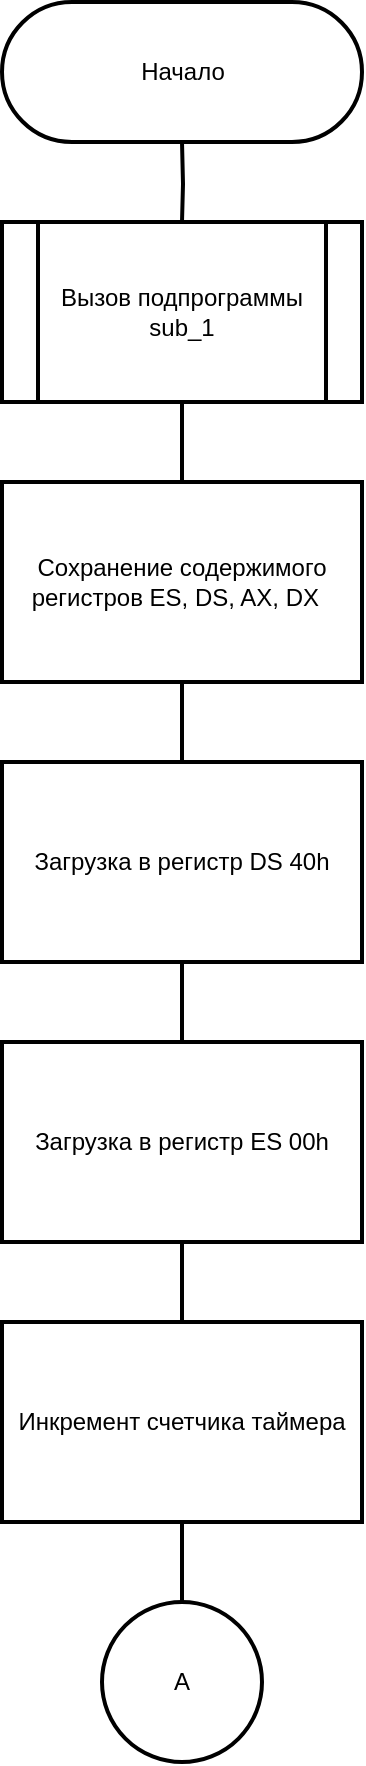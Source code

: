 <mxfile>
    <diagram id="WO1xi9RxA02bQkje-B9X" name="Page-1">
        <mxGraphModel dx="918" dy="555" grid="1" gridSize="10" guides="1" tooltips="1" connect="1" arrows="1" fold="1" page="1" pageScale="1" pageWidth="827" pageHeight="1169" math="0" shadow="0">
            <root>
                <mxCell id="0"/>
                <mxCell id="1" parent="0"/>
                <mxCell id="32" style="edgeStyle=orthogonalEdgeStyle;rounded=0;orthogonalLoop=1;jettySize=auto;html=1;exitX=0.5;exitY=1;exitDx=0;exitDy=0;exitPerimeter=0;entryX=0.5;entryY=0;entryDx=0;entryDy=0;endArrow=none;endFill=0;strokeWidth=2;" parent="1" target="31" edge="1">
                    <mxGeometry relative="1" as="geometry">
                        <mxPoint x="414" y="210" as="sourcePoint"/>
                    </mxGeometry>
                </mxCell>
                <mxCell id="22" style="edgeStyle=orthogonalEdgeStyle;rounded=0;orthogonalLoop=1;jettySize=auto;html=1;exitX=0.5;exitY=1;exitDx=0;exitDy=0;entryX=0.5;entryY=0;entryDx=0;entryDy=0;endArrow=none;endFill=0;strokeWidth=2;" parent="1" source="6" target="7" edge="1">
                    <mxGeometry relative="1" as="geometry"/>
                </mxCell>
                <mxCell id="6" value="Сохранение содержимого регистров ES, DS, AX, DX&amp;nbsp;&amp;nbsp;" style="rounded=0;whiteSpace=wrap;html=1;absoluteArcSize=1;arcSize=14;strokeWidth=2;" parent="1" vertex="1">
                    <mxGeometry x="324" y="380" width="180" height="100" as="geometry"/>
                </mxCell>
                <mxCell id="30" style="edgeStyle=orthogonalEdgeStyle;rounded=0;orthogonalLoop=1;jettySize=auto;html=1;exitX=0.5;exitY=1;exitDx=0;exitDy=0;entryX=0.5;entryY=0;entryDx=0;entryDy=0;endArrow=none;endFill=0;strokeWidth=2;" parent="1" source="7" target="29" edge="1">
                    <mxGeometry relative="1" as="geometry"/>
                </mxCell>
                <mxCell id="7" value="Загрузка в регистр DS 40h" style="rounded=0;whiteSpace=wrap;html=1;absoluteArcSize=1;arcSize=14;strokeWidth=2;" parent="1" vertex="1">
                    <mxGeometry x="324" y="520" width="180" height="100" as="geometry"/>
                </mxCell>
                <mxCell id="35" style="edgeStyle=orthogonalEdgeStyle;rounded=0;orthogonalLoop=1;jettySize=auto;html=1;exitX=0.5;exitY=1;exitDx=0;exitDy=0;entryX=0.5;entryY=0;entryDx=0;entryDy=0;endArrow=none;endFill=0;strokeWidth=2;" parent="1" source="29" target="34" edge="1">
                    <mxGeometry relative="1" as="geometry"/>
                </mxCell>
                <mxCell id="29" value="Загрузка в регистр ES 00h" style="rounded=0;whiteSpace=wrap;html=1;absoluteArcSize=1;arcSize=14;strokeWidth=2;" parent="1" vertex="1">
                    <mxGeometry x="324" y="660" width="180" height="100" as="geometry"/>
                </mxCell>
                <mxCell id="33" style="edgeStyle=orthogonalEdgeStyle;rounded=0;orthogonalLoop=1;jettySize=auto;html=1;exitX=0.5;exitY=1;exitDx=0;exitDy=0;entryX=0.5;entryY=0;entryDx=0;entryDy=0;endArrow=none;endFill=0;strokeWidth=2;" parent="1" source="31" target="6" edge="1">
                    <mxGeometry relative="1" as="geometry"/>
                </mxCell>
                <mxCell id="31" value="Вызов подпрограммы&lt;br&gt;sub_1" style="shape=process;whiteSpace=wrap;html=1;backgroundOutline=1;strokeWidth=2;" parent="1" vertex="1">
                    <mxGeometry x="324" y="250" width="180" height="90" as="geometry"/>
                </mxCell>
                <mxCell id="34" value="Инкремент счетчика таймера" style="rounded=0;whiteSpace=wrap;html=1;absoluteArcSize=1;arcSize=14;strokeWidth=2;" parent="1" vertex="1">
                    <mxGeometry x="324" y="800" width="180" height="100" as="geometry"/>
                </mxCell>
                <mxCell id="gECzXF20SHn1f45H661G-63" style="edgeStyle=orthogonalEdgeStyle;rounded=0;orthogonalLoop=1;jettySize=auto;html=1;exitX=0.5;exitY=0;exitDx=0;exitDy=0;entryX=0.5;entryY=1;entryDx=0;entryDy=0;endArrow=none;endFill=0;strokeWidth=2;" parent="1" source="gECzXF20SHn1f45H661G-62" target="34" edge="1">
                    <mxGeometry relative="1" as="geometry"/>
                </mxCell>
                <mxCell id="gECzXF20SHn1f45H661G-62" value="А" style="ellipse;whiteSpace=wrap;html=1;aspect=fixed;strokeWidth=2;" parent="1" vertex="1">
                    <mxGeometry x="374" y="940" width="80" height="80" as="geometry"/>
                </mxCell>
                <mxCell id="-8pk6v-Q6FWZa-W0iDhe-35" value="Начало" style="html=1;dashed=0;whitespace=wrap;shape=mxgraph.dfd.start;strokeWidth=2;" vertex="1" parent="1">
                    <mxGeometry x="324" y="140" width="180" height="70" as="geometry"/>
                </mxCell>
            </root>
        </mxGraphModel>
    </diagram>
    <diagram id="L8aYBrLrvhvPPI6TiE4g" name="Page-2">
        <mxGraphModel dx="918" dy="555" grid="1" gridSize="10" guides="1" tooltips="1" connect="1" arrows="1" fold="1" page="1" pageScale="1" pageWidth="827" pageHeight="1169" math="0" shadow="0">
            <root>
                <mxCell id="BeaWVqJ8VYgRyu8hzUlN-0"/>
                <mxCell id="BeaWVqJ8VYgRyu8hzUlN-1" parent="BeaWVqJ8VYgRyu8hzUlN-0"/>
                <mxCell id="m1YFFaR4RJPYgdqCZfQ6-0" style="edgeStyle=orthogonalEdgeStyle;rounded=0;orthogonalLoop=1;jettySize=auto;html=1;exitX=1;exitY=0.5;exitDx=0;exitDy=0;exitPerimeter=0;entryX=0.5;entryY=0;entryDx=0;entryDy=0;strokeWidth=2;" parent="BeaWVqJ8VYgRyu8hzUlN-1" source="m1YFFaR4RJPYgdqCZfQ6-1" target="m1YFFaR4RJPYgdqCZfQ6-3" edge="1">
                    <mxGeometry relative="1" as="geometry"/>
                </mxCell>
                <mxCell id="zN1jR86TJi7aMjGvQ7ji-1" style="edgeStyle=orthogonalEdgeStyle;rounded=0;orthogonalLoop=1;jettySize=auto;html=1;exitX=0.5;exitY=0;exitDx=0;exitDy=0;exitPerimeter=0;entryX=0.5;entryY=1;entryDx=0;entryDy=0;endArrow=none;endFill=0;strokeWidth=2;" parent="BeaWVqJ8VYgRyu8hzUlN-1" source="m1YFFaR4RJPYgdqCZfQ6-1" target="zN1jR86TJi7aMjGvQ7ji-0" edge="1">
                    <mxGeometry relative="1" as="geometry"/>
                </mxCell>
                <mxCell id="m1YFFaR4RJPYgdqCZfQ6-1" value="Счетчик таймера == 0" style="strokeWidth=2;html=1;shape=mxgraph.flowchart.decision;whiteSpace=wrap;" parent="BeaWVqJ8VYgRyu8hzUlN-1" vertex="1">
                    <mxGeometry x="170" y="160" width="180" height="100" as="geometry"/>
                </mxCell>
                <mxCell id="m1YFFaR4RJPYgdqCZfQ6-2" style="edgeStyle=orthogonalEdgeStyle;rounded=0;orthogonalLoop=1;jettySize=auto;html=1;entryX=0.5;entryY=1;entryDx=0;entryDy=0;endArrow=none;endFill=0;exitX=0;exitY=0.5;exitDx=0;exitDy=0;exitPerimeter=0;strokeWidth=2;" parent="BeaWVqJ8VYgRyu8hzUlN-1" source="m1YFFaR4RJPYgdqCZfQ6-1" target="m1YFFaR4RJPYgdqCZfQ6-3" edge="1">
                    <mxGeometry relative="1" as="geometry">
                        <Array as="points">
                            <mxPoint x="100" y="210"/>
                            <mxPoint x="100" y="450"/>
                            <mxPoint x="420" y="450"/>
                        </Array>
                        <mxPoint x="100" y="210" as="sourcePoint"/>
                    </mxGeometry>
                </mxCell>
                <mxCell id="m1YFFaR4RJPYgdqCZfQ6-3" value="Инкремент старшей частии счетчика таймера&amp;nbsp;" style="rounded=0;whiteSpace=wrap;html=1;absoluteArcSize=1;arcSize=14;strokeWidth=2;" parent="BeaWVqJ8VYgRyu8hzUlN-1" vertex="1">
                    <mxGeometry x="330" y="280" width="180" height="100" as="geometry"/>
                </mxCell>
                <mxCell id="m1YFFaR4RJPYgdqCZfQ6-4" value="да" style="text;html=1;align=center;verticalAlign=middle;resizable=0;points=[];autosize=1;strokeColor=none;strokeWidth=2;" parent="BeaWVqJ8VYgRyu8hzUlN-1" vertex="1">
                    <mxGeometry x="390" y="190" width="30" height="20" as="geometry"/>
                </mxCell>
                <mxCell id="m1YFFaR4RJPYgdqCZfQ6-5" style="edgeStyle=orthogonalEdgeStyle;rounded=0;orthogonalLoop=1;jettySize=auto;html=1;exitX=1;exitY=0.5;exitDx=0;exitDy=0;exitPerimeter=0;entryX=0.5;entryY=0;entryDx=0;entryDy=0;entryPerimeter=0;endArrow=classic;endFill=1;strokeWidth=2;" parent="BeaWVqJ8VYgRyu8hzUlN-1" source="m1YFFaR4RJPYgdqCZfQ6-8" target="m1YFFaR4RJPYgdqCZfQ6-11" edge="1">
                    <mxGeometry relative="1" as="geometry"/>
                </mxCell>
                <mxCell id="m1YFFaR4RJPYgdqCZfQ6-6" style="edgeStyle=orthogonalEdgeStyle;rounded=0;orthogonalLoop=1;jettySize=auto;html=1;exitX=0.5;exitY=0;exitDx=0;exitDy=0;exitPerimeter=0;endArrow=classic;endFill=1;entryX=0.5;entryY=0;entryDx=0;entryDy=0;entryPerimeter=0;strokeWidth=2;" parent="BeaWVqJ8VYgRyu8hzUlN-1" target="m1YFFaR4RJPYgdqCZfQ6-8" edge="1">
                    <mxGeometry relative="1" as="geometry">
                        <mxPoint x="260" y="450" as="sourcePoint"/>
                    </mxGeometry>
                </mxCell>
                <mxCell id="m1YFFaR4RJPYgdqCZfQ6-7" style="edgeStyle=orthogonalEdgeStyle;rounded=0;orthogonalLoop=1;jettySize=auto;html=1;exitX=0;exitY=0.5;exitDx=0;exitDy=0;exitPerimeter=0;endArrow=none;endFill=0;strokeWidth=2;" parent="BeaWVqJ8VYgRyu8hzUlN-1" source="m1YFFaR4RJPYgdqCZfQ6-8" edge="1">
                    <mxGeometry relative="1" as="geometry">
                        <mxPoint x="420" y="960" as="targetPoint"/>
                        <Array as="points">
                            <mxPoint x="100" y="540"/>
                            <mxPoint x="100" y="1000"/>
                            <mxPoint x="420" y="1000"/>
                        </Array>
                    </mxGeometry>
                </mxCell>
                <mxCell id="m1YFFaR4RJPYgdqCZfQ6-8" value="Старшая часть счетчика таймера == 24" style="strokeWidth=2;html=1;shape=mxgraph.flowchart.decision;whiteSpace=wrap;" parent="BeaWVqJ8VYgRyu8hzUlN-1" vertex="1">
                    <mxGeometry x="170" y="490" width="180" height="100" as="geometry"/>
                </mxCell>
                <mxCell id="m1YFFaR4RJPYgdqCZfQ6-9" style="edgeStyle=orthogonalEdgeStyle;rounded=0;orthogonalLoop=1;jettySize=auto;html=1;exitX=1;exitY=0.5;exitDx=0;exitDy=0;exitPerimeter=0;entryX=0.5;entryY=0;entryDx=0;entryDy=0;strokeWidth=2;" parent="BeaWVqJ8VYgRyu8hzUlN-1" source="m1YFFaR4RJPYgdqCZfQ6-11" target="m1YFFaR4RJPYgdqCZfQ6-13" edge="1">
                    <mxGeometry relative="1" as="geometry"/>
                </mxCell>
                <mxCell id="m1YFFaR4RJPYgdqCZfQ6-10" style="edgeStyle=orthogonalEdgeStyle;rounded=0;orthogonalLoop=1;jettySize=auto;html=1;exitX=0;exitY=0.5;exitDx=0;exitDy=0;exitPerimeter=0;entryX=0.5;entryY=1;entryDx=0;entryDy=0;endArrow=none;endFill=0;strokeWidth=2;" parent="BeaWVqJ8VYgRyu8hzUlN-1" source="m1YFFaR4RJPYgdqCZfQ6-11" target="m1YFFaR4RJPYgdqCZfQ6-15" edge="1">
                    <mxGeometry relative="1" as="geometry">
                        <Array as="points">
                            <mxPoint x="260" y="650"/>
                            <mxPoint x="260" y="960"/>
                            <mxPoint x="580" y="960"/>
                        </Array>
                    </mxGeometry>
                </mxCell>
                <mxCell id="m1YFFaR4RJPYgdqCZfQ6-11" value="Младшая часть счетчика таймера&amp;nbsp; == 176" style="strokeWidth=2;html=1;shape=mxgraph.flowchart.decision;whiteSpace=wrap;" parent="BeaWVqJ8VYgRyu8hzUlN-1" vertex="1">
                    <mxGeometry x="330" y="600" width="180" height="100" as="geometry"/>
                </mxCell>
                <mxCell id="m1YFFaR4RJPYgdqCZfQ6-12" style="edgeStyle=orthogonalEdgeStyle;rounded=0;orthogonalLoop=1;jettySize=auto;html=1;exitX=0.5;exitY=1;exitDx=0;exitDy=0;entryX=0.5;entryY=0;entryDx=0;entryDy=0;endArrow=none;endFill=0;strokeWidth=2;" parent="BeaWVqJ8VYgRyu8hzUlN-1" source="m1YFFaR4RJPYgdqCZfQ6-13" target="m1YFFaR4RJPYgdqCZfQ6-15" edge="1">
                    <mxGeometry relative="1" as="geometry"/>
                </mxCell>
                <mxCell id="m1YFFaR4RJPYgdqCZfQ6-13" value="Обнуление счетчика таймера" style="rounded=0;whiteSpace=wrap;html=1;absoluteArcSize=1;arcSize=14;strokeWidth=2;" parent="BeaWVqJ8VYgRyu8hzUlN-1" vertex="1">
                    <mxGeometry x="490" y="690" width="180" height="100" as="geometry"/>
                </mxCell>
                <mxCell id="m1YFFaR4RJPYgdqCZfQ6-14" value="да" style="text;html=1;align=center;verticalAlign=middle;resizable=0;points=[];autosize=1;strokeColor=none;strokeWidth=2;" parent="BeaWVqJ8VYgRyu8hzUlN-1" vertex="1">
                    <mxGeometry x="550" y="630" width="30" height="20" as="geometry"/>
                </mxCell>
                <mxCell id="m1YFFaR4RJPYgdqCZfQ6-15" value="Загрузка 1 по адресу 0000:0470h" style="rounded=0;whiteSpace=wrap;html=1;absoluteArcSize=1;arcSize=14;strokeWidth=2;" parent="BeaWVqJ8VYgRyu8hzUlN-1" vertex="1">
                    <mxGeometry x="490" y="830" width="180" height="100" as="geometry"/>
                </mxCell>
                <mxCell id="m1YFFaR4RJPYgdqCZfQ6-16" value="да" style="text;html=1;align=center;verticalAlign=middle;resizable=0;points=[];autosize=1;strokeColor=none;strokeWidth=2;" parent="BeaWVqJ8VYgRyu8hzUlN-1" vertex="1">
                    <mxGeometry x="390" y="520" width="30" height="20" as="geometry"/>
                </mxCell>
                <mxCell id="m1YFFaR4RJPYgdqCZfQ6-17" style="edgeStyle=orthogonalEdgeStyle;rounded=0;orthogonalLoop=1;jettySize=auto;html=1;exitX=0.5;exitY=0;exitDx=0;exitDy=0;endArrow=none;endFill=0;entryX=0.5;entryY=0;entryDx=0;entryDy=0;strokeWidth=2;" parent="BeaWVqJ8VYgRyu8hzUlN-1" target="m1YFFaR4RJPYgdqCZfQ6-18" edge="1">
                    <mxGeometry relative="1" as="geometry">
                        <mxPoint x="260" y="1000" as="sourcePoint"/>
                    </mxGeometry>
                </mxCell>
                <mxCell id="m1YFFaR4RJPYgdqCZfQ6-18" value="Б" style="ellipse;whiteSpace=wrap;html=1;aspect=fixed;strokeWidth=2;" parent="BeaWVqJ8VYgRyu8hzUlN-1" vertex="1">
                    <mxGeometry x="220" y="1040" width="80" height="80" as="geometry"/>
                </mxCell>
                <mxCell id="zN1jR86TJi7aMjGvQ7ji-0" value="А" style="ellipse;whiteSpace=wrap;html=1;aspect=fixed;strokeWidth=2;" parent="BeaWVqJ8VYgRyu8hzUlN-1" vertex="1">
                    <mxGeometry x="220" y="40" width="80" height="80" as="geometry"/>
                </mxCell>
            </root>
        </mxGraphModel>
    </diagram>
    <diagram id="vaS9-NSo19s3tR9pgQTi" name="Page-3">
        <mxGraphModel dx="918" dy="1724" grid="1" gridSize="10" guides="1" tooltips="1" connect="1" arrows="1" fold="1" page="1" pageScale="1" pageWidth="827" pageHeight="1169" math="0" shadow="0">
            <root>
                <mxCell id="vwS-kz1tI7m8EEAkxnDA-0"/>
                <mxCell id="vwS-kz1tI7m8EEAkxnDA-1" parent="vwS-kz1tI7m8EEAkxnDA-0"/>
                <mxCell id="knyhCgysejxVy778DPSr-0" style="edgeStyle=orthogonalEdgeStyle;rounded=0;orthogonalLoop=1;jettySize=auto;html=1;exitX=0.5;exitY=1;exitDx=0;exitDy=0;entryX=0.5;entryY=0;entryDx=0;entryDy=0;endArrow=none;endFill=0;strokeWidth=2;" parent="vwS-kz1tI7m8EEAkxnDA-1" target="knyhCgysejxVy778DPSr-3" edge="1">
                    <mxGeometry relative="1" as="geometry">
                        <mxPoint x="390" y="-909" as="sourcePoint"/>
                    </mxGeometry>
                </mxCell>
                <mxCell id="knyhCgysejxVy778DPSr-1" value="Б" style="ellipse;whiteSpace=wrap;html=1;aspect=fixed;strokeWidth=2;" parent="vwS-kz1tI7m8EEAkxnDA-1" vertex="1">
                    <mxGeometry x="350" y="-989" width="80" height="80" as="geometry"/>
                </mxCell>
                <mxCell id="knyhCgysejxVy778DPSr-2" style="edgeStyle=orthogonalEdgeStyle;rounded=0;orthogonalLoop=1;jettySize=auto;html=1;exitX=0.5;exitY=1;exitDx=0;exitDy=0;entryX=0.5;entryY=0;entryDx=0;entryDy=0;entryPerimeter=0;endArrow=none;endFill=0;strokeWidth=2;" parent="vwS-kz1tI7m8EEAkxnDA-1" source="knyhCgysejxVy778DPSr-3" target="knyhCgysejxVy778DPSr-6" edge="1">
                    <mxGeometry relative="1" as="geometry"/>
                </mxCell>
                <mxCell id="knyhCgysejxVy778DPSr-3" value="Декремент времени, оставшегося до отключения моторчика дисковода" style="rounded=0;whiteSpace=wrap;html=1;absoluteArcSize=1;arcSize=14;strokeWidth=2;" parent="vwS-kz1tI7m8EEAkxnDA-1" vertex="1">
                    <mxGeometry x="300" y="-869" width="180" height="100" as="geometry"/>
                </mxCell>
                <mxCell id="knyhCgysejxVy778DPSr-4" style="edgeStyle=orthogonalEdgeStyle;rounded=0;orthogonalLoop=1;jettySize=auto;html=1;exitX=1;exitY=0.5;exitDx=0;exitDy=0;exitPerimeter=0;entryX=0.5;entryY=0;entryDx=0;entryDy=0;strokeWidth=2;" parent="vwS-kz1tI7m8EEAkxnDA-1" source="knyhCgysejxVy778DPSr-6" target="knyhCgysejxVy778DPSr-8" edge="1">
                    <mxGeometry relative="1" as="geometry"/>
                </mxCell>
                <mxCell id="knyhCgysejxVy778DPSr-5" style="edgeStyle=orthogonalEdgeStyle;rounded=0;orthogonalLoop=1;jettySize=auto;html=1;exitX=0;exitY=0.5;exitDx=0;exitDy=0;exitPerimeter=0;entryX=0.5;entryY=1;entryDx=0;entryDy=0;endArrow=none;endFill=0;strokeWidth=2;" parent="vwS-kz1tI7m8EEAkxnDA-1" source="knyhCgysejxVy778DPSr-6" target="knyhCgysejxVy778DPSr-10" edge="1">
                    <mxGeometry relative="1" as="geometry">
                        <Array as="points">
                            <mxPoint x="230" y="-679"/>
                            <mxPoint x="230" y="-299"/>
                            <mxPoint x="550" y="-299"/>
                        </Array>
                    </mxGeometry>
                </mxCell>
                <mxCell id="knyhCgysejxVy778DPSr-6" value="Счетчик таймера&amp;nbsp; == 0" style="strokeWidth=2;html=1;shape=mxgraph.flowchart.decision;whiteSpace=wrap;" parent="vwS-kz1tI7m8EEAkxnDA-1" vertex="1">
                    <mxGeometry x="300" y="-729" width="180" height="100" as="geometry"/>
                </mxCell>
                <mxCell id="knyhCgysejxVy778DPSr-7" style="edgeStyle=orthogonalEdgeStyle;rounded=0;orthogonalLoop=1;jettySize=auto;html=1;exitX=0.5;exitY=1;exitDx=0;exitDy=0;entryX=0.5;entryY=0;entryDx=0;entryDy=0;endArrow=none;endFill=0;strokeWidth=2;" parent="vwS-kz1tI7m8EEAkxnDA-1" source="knyhCgysejxVy778DPSr-8" target="knyhCgysejxVy778DPSr-10" edge="1">
                    <mxGeometry relative="1" as="geometry"/>
                </mxCell>
                <mxCell id="knyhCgysejxVy778DPSr-8" value="Установка флага, необходимого для отключения моторчика дисковода" style="rounded=0;whiteSpace=wrap;html=1;absoluteArcSize=1;arcSize=14;strokeWidth=2;" parent="vwS-kz1tI7m8EEAkxnDA-1" vertex="1">
                    <mxGeometry x="460" y="-609" width="180" height="100" as="geometry"/>
                </mxCell>
                <mxCell id="knyhCgysejxVy778DPSr-9" value="да" style="text;html=1;align=center;verticalAlign=middle;resizable=0;points=[];autosize=1;strokeColor=none;strokeWidth=2;" parent="vwS-kz1tI7m8EEAkxnDA-1" vertex="1">
                    <mxGeometry x="520" y="-699" width="30" height="20" as="geometry"/>
                </mxCell>
                <mxCell id="knyhCgysejxVy778DPSr-10" value="В порт 3F2h - команду отключения моторчика дисковода 0Ch" style="rounded=0;whiteSpace=wrap;html=1;absoluteArcSize=1;arcSize=14;strokeWidth=2;" parent="vwS-kz1tI7m8EEAkxnDA-1" vertex="1">
                    <mxGeometry x="460" y="-469" width="180" height="100" as="geometry"/>
                </mxCell>
                <mxCell id="knyhCgysejxVy778DPSr-11" style="edgeStyle=orthogonalEdgeStyle;rounded=0;orthogonalLoop=1;jettySize=auto;html=1;exitX=0.5;exitY=0;exitDx=0;exitDy=0;endArrow=none;endFill=0;strokeWidth=2;" parent="vwS-kz1tI7m8EEAkxnDA-1" source="knyhCgysejxVy778DPSr-12" edge="1">
                    <mxGeometry relative="1" as="geometry">
                        <mxPoint x="390" y="-299" as="targetPoint"/>
                    </mxGeometry>
                </mxCell>
                <mxCell id="knyhCgysejxVy778DPSr-12" value="В" style="ellipse;whiteSpace=wrap;html=1;aspect=fixed;strokeWidth=2;" parent="vwS-kz1tI7m8EEAkxnDA-1" vertex="1">
                    <mxGeometry x="350" y="-259" width="80" height="80" as="geometry"/>
                </mxCell>
            </root>
        </mxGraphModel>
    </diagram>
    <diagram id="A5u3io8yDC1xnMMF24K0" name="Page-4">
        <mxGraphModel dx="918" dy="555" grid="1" gridSize="10" guides="1" tooltips="1" connect="1" arrows="1" fold="1" page="1" pageScale="1" pageWidth="827" pageHeight="1169" math="0" shadow="0">
            <root>
                <mxCell id="VosTnLrbz5SgWuoKXKyJ-0"/>
                <mxCell id="VosTnLrbz5SgWuoKXKyJ-1" parent="VosTnLrbz5SgWuoKXKyJ-0"/>
                <mxCell id="VosTnLrbz5SgWuoKXKyJ-3" style="edgeStyle=orthogonalEdgeStyle;rounded=0;orthogonalLoop=1;jettySize=auto;html=1;exitX=0.5;exitY=1;exitDx=0;exitDy=0;entryX=0.5;entryY=0;entryDx=0;entryDy=0;entryPerimeter=0;endArrow=none;endFill=0;strokeWidth=2;" parent="VosTnLrbz5SgWuoKXKyJ-1" source="VosTnLrbz5SgWuoKXKyJ-4" edge="1">
                    <mxGeometry relative="1" as="geometry">
                        <mxPoint x="414" y="955" as="targetPoint"/>
                    </mxGeometry>
                </mxCell>
                <mxCell id="VosTnLrbz5SgWuoKXKyJ-4" value="Восстановление &lt;br&gt;регистров&amp;nbsp; DX, AX, DS, ES" style="rounded=0;whiteSpace=wrap;html=1;absoluteArcSize=1;arcSize=14;strokeWidth=2;" parent="VosTnLrbz5SgWuoKXKyJ-1" vertex="1">
                    <mxGeometry x="324" y="815" width="180" height="100" as="geometry"/>
                </mxCell>
                <mxCell id="VosTnLrbz5SgWuoKXKyJ-5" style="edgeStyle=orthogonalEdgeStyle;rounded=0;orthogonalLoop=1;jettySize=auto;html=1;exitX=1;exitY=0.5;exitDx=0;exitDy=0;exitPerimeter=0;entryX=0.5;entryY=0;entryDx=0;entryDy=0;strokeWidth=2;" parent="VosTnLrbz5SgWuoKXKyJ-1" source="VosTnLrbz5SgWuoKXKyJ-7" target="VosTnLrbz5SgWuoKXKyJ-10" edge="1">
                    <mxGeometry relative="1" as="geometry"/>
                </mxCell>
                <mxCell id="VosTnLrbz5SgWuoKXKyJ-6" style="edgeStyle=orthogonalEdgeStyle;rounded=0;orthogonalLoop=1;jettySize=auto;html=1;exitX=0;exitY=0.5;exitDx=0;exitDy=0;exitPerimeter=0;entryX=0.5;entryY=0;entryDx=0;entryDy=0;strokeWidth=2;" parent="VosTnLrbz5SgWuoKXKyJ-1" source="VosTnLrbz5SgWuoKXKyJ-7" target="VosTnLrbz5SgWuoKXKyJ-9" edge="1">
                    <mxGeometry relative="1" as="geometry"/>
                </mxCell>
                <mxCell id="VosTnLrbz5SgWuoKXKyJ-7" value="Флаг PF == 1" style="strokeWidth=2;html=1;shape=mxgraph.flowchart.decision;whiteSpace=wrap;" parent="VosTnLrbz5SgWuoKXKyJ-1" vertex="1">
                    <mxGeometry x="324" y="265" width="180" height="100" as="geometry"/>
                </mxCell>
                <mxCell id="VosTnLrbz5SgWuoKXKyJ-8" style="edgeStyle=orthogonalEdgeStyle;rounded=0;orthogonalLoop=1;jettySize=auto;html=1;exitX=0.5;exitY=1;exitDx=0;exitDy=0;entryX=0.5;entryY=1;entryDx=0;entryDy=0;endArrow=none;endFill=0;strokeWidth=2;" parent="VosTnLrbz5SgWuoKXKyJ-1" source="VosTnLrbz5SgWuoKXKyJ-9" target="VosTnLrbz5SgWuoKXKyJ-10" edge="1">
                    <mxGeometry relative="1" as="geometry">
                        <Array as="points">
                            <mxPoint x="254" y="525"/>
                            <mxPoint x="574" y="525"/>
                        </Array>
                    </mxGeometry>
                </mxCell>
                <mxCell id="VosTnLrbz5SgWuoKXKyJ-9" value="Косвенный вызов 1Ch" style="rounded=0;whiteSpace=wrap;html=1;absoluteArcSize=1;arcSize=14;strokeWidth=2;" parent="VosTnLrbz5SgWuoKXKyJ-1" vertex="1">
                    <mxGeometry x="164" y="385" width="180" height="100" as="geometry"/>
                </mxCell>
                <mxCell id="VosTnLrbz5SgWuoKXKyJ-10" value="Вызов прерывания 1Ch" style="rounded=0;whiteSpace=wrap;html=1;absoluteArcSize=1;arcSize=14;strokeWidth=2;" parent="VosTnLrbz5SgWuoKXKyJ-1" vertex="1">
                    <mxGeometry x="484" y="385" width="180" height="100" as="geometry"/>
                </mxCell>
                <mxCell id="VosTnLrbz5SgWuoKXKyJ-11" style="edgeStyle=orthogonalEdgeStyle;rounded=0;orthogonalLoop=1;jettySize=auto;html=1;exitX=0.5;exitY=0;exitDx=0;exitDy=0;endArrow=classic;endFill=1;entryX=0.5;entryY=0;entryDx=0;entryDy=0;strokeWidth=2;" parent="VosTnLrbz5SgWuoKXKyJ-1" edge="1">
                    <mxGeometry relative="1" as="geometry">
                        <mxPoint x="414" y="545" as="targetPoint"/>
                        <mxPoint x="414" y="525" as="sourcePoint"/>
                    </mxGeometry>
                </mxCell>
                <mxCell id="VosTnLrbz5SgWuoKXKyJ-12" value="да" style="text;html=1;align=center;verticalAlign=middle;resizable=0;points=[];autosize=1;strokeColor=none;strokeWidth=2;" parent="VosTnLrbz5SgWuoKXKyJ-1" vertex="1">
                    <mxGeometry x="544" y="295" width="30" height="20" as="geometry"/>
                </mxCell>
                <mxCell id="VosTnLrbz5SgWuoKXKyJ-13" style="edgeStyle=orthogonalEdgeStyle;rounded=0;orthogonalLoop=1;jettySize=auto;html=1;exitX=0.5;exitY=1;exitDx=0;exitDy=0;entryX=0.5;entryY=0;entryDx=0;entryDy=0;endArrow=none;endFill=0;strokeWidth=2;" parent="VosTnLrbz5SgWuoKXKyJ-1" source="VosTnLrbz5SgWuoKXKyJ-14" edge="1">
                    <mxGeometry relative="1" as="geometry">
                        <mxPoint x="414" y="675" as="targetPoint"/>
                    </mxGeometry>
                </mxCell>
                <mxCell id="VosTnLrbz5SgWuoKXKyJ-14" value="Вызов подпрограммы&lt;br&gt;sub_1" style="shape=process;whiteSpace=wrap;html=1;backgroundOutline=1;strokeWidth=2;" parent="VosTnLrbz5SgWuoKXKyJ-1" vertex="1">
                    <mxGeometry x="324" y="545" width="180" height="90" as="geometry"/>
                </mxCell>
                <mxCell id="VosTnLrbz5SgWuoKXKyJ-15" style="edgeStyle=orthogonalEdgeStyle;rounded=0;orthogonalLoop=1;jettySize=auto;html=1;exitX=0.5;exitY=1;exitDx=0;exitDy=0;entryX=0.5;entryY=0;entryDx=0;entryDy=0;endArrow=none;endFill=0;strokeWidth=2;" parent="VosTnLrbz5SgWuoKXKyJ-1" source="VosTnLrbz5SgWuoKXKyJ-16" target="VosTnLrbz5SgWuoKXKyJ-4" edge="1">
                    <mxGeometry relative="1" as="geometry"/>
                </mxCell>
                <mxCell id="VosTnLrbz5SgWuoKXKyJ-16" value="Сброс контроллера прерываний&amp;nbsp;" style="rounded=0;whiteSpace=wrap;html=1;absoluteArcSize=1;arcSize=14;strokeWidth=2;" parent="VosTnLrbz5SgWuoKXKyJ-1" vertex="1">
                    <mxGeometry x="324" y="675" width="180" height="100" as="geometry"/>
                </mxCell>
                <mxCell id="QltKzNGT0vxihMYixYSV-1" style="edgeStyle=orthogonalEdgeStyle;rounded=0;orthogonalLoop=1;jettySize=auto;html=1;exitX=0.5;exitY=1;exitDx=0;exitDy=0;entryX=0.5;entryY=0;entryDx=0;entryDy=0;entryPerimeter=0;endArrow=none;endFill=0;strokeWidth=2;" parent="VosTnLrbz5SgWuoKXKyJ-1" source="QltKzNGT0vxihMYixYSV-0" target="VosTnLrbz5SgWuoKXKyJ-7" edge="1">
                    <mxGeometry relative="1" as="geometry"/>
                </mxCell>
                <mxCell id="QltKzNGT0vxihMYixYSV-0" value="В" style="ellipse;whiteSpace=wrap;html=1;aspect=fixed;strokeWidth=2;" parent="VosTnLrbz5SgWuoKXKyJ-1" vertex="1">
                    <mxGeometry x="374" y="145" width="80" height="80" as="geometry"/>
                </mxCell>
                <mxCell id="P08J9XIqykRax8s-sPh9-0" value="Конец" style="html=1;dashed=0;whitespace=wrap;shape=mxgraph.dfd.start;strokeWidth=2;" vertex="1" parent="VosTnLrbz5SgWuoKXKyJ-1">
                    <mxGeometry x="324" y="955" width="180" height="70" as="geometry"/>
                </mxCell>
            </root>
        </mxGraphModel>
    </diagram>
</mxfile>